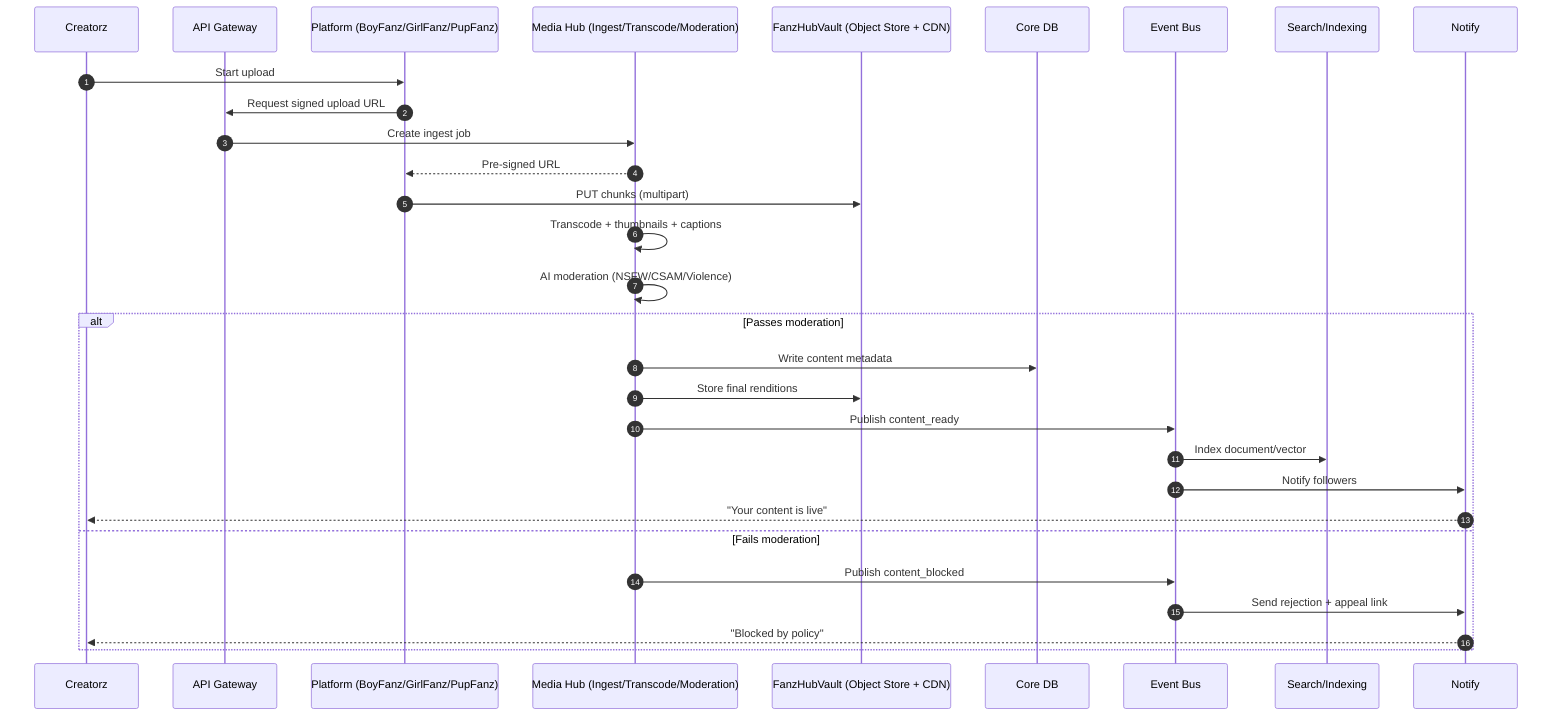 %% FANZ — Creator Upload & Publish
sequenceDiagram
    autonumber
    participant C as Creatorz
    participant G as API Gateway
    participant P as Platform (BoyFanz/GirlFanz/PupFanz)
    participant MH as Media Hub (Ingest/Transcode/Moderation)
    participant V as FanzHubVault (Object Store + CDN)
    participant DB as Core DB
    participant BUS as Event Bus
    participant IDX as Search/Indexing
    participant N as Notify

    C->>P: Start upload
    P->>G: Request signed upload URL
    G->>MH: Create ingest job
    MH-->>P: Pre-signed URL
    P->>V: PUT chunks (multipart)
    MH->>MH: Transcode + thumbnails + captions
    MH->>MH: AI moderation (NSFW/CSAM/Violence)
    alt Passes moderation
        MH->>DB: Write content metadata
        MH->>V: Store final renditions
        MH->>BUS: Publish content_ready
        BUS->>IDX: Index document/vector
        BUS->>N: Notify followers
        N-->>C: "Your content is live"
    else Fails moderation
        MH->>BUS: Publish content_blocked
        BUS->>N: Send rejection + appeal link
        N-->>C: "Blocked by policy"
    end